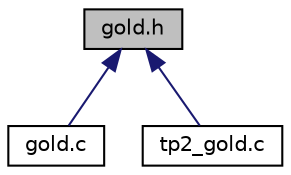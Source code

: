 digraph "gold.h"
{
 // LATEX_PDF_SIZE
  edge [fontname="Helvetica",fontsize="10",labelfontname="Helvetica",labelfontsize="10"];
  node [fontname="Helvetica",fontsize="10",shape=record];
  Node1 [label="gold.h",height=0.2,width=0.4,color="black", fillcolor="grey75", style="filled", fontcolor="black",tooltip="Structure et prototypes des fonctions permettant la mise en oeuvre d'un codeur de Gold."];
  Node1 -> Node2 [dir="back",color="midnightblue",fontsize="10",style="solid",fontname="Helvetica"];
  Node2 [label="gold.c",height=0.2,width=0.4,color="black", fillcolor="white", style="filled",URL="$gold_8c.html",tooltip="Génération d'un codeur de Gold."];
  Node1 -> Node3 [dir="back",color="midnightblue",fontsize="10",style="solid",fontname="Helvetica"];
  Node3 [label="tp2_gold.c",height=0.2,width=0.4,color="black", fillcolor="white", style="filled",URL="$tp2__gold_8c.html",tooltip="Programme principal pour tester le codeur de Gold."];
}
